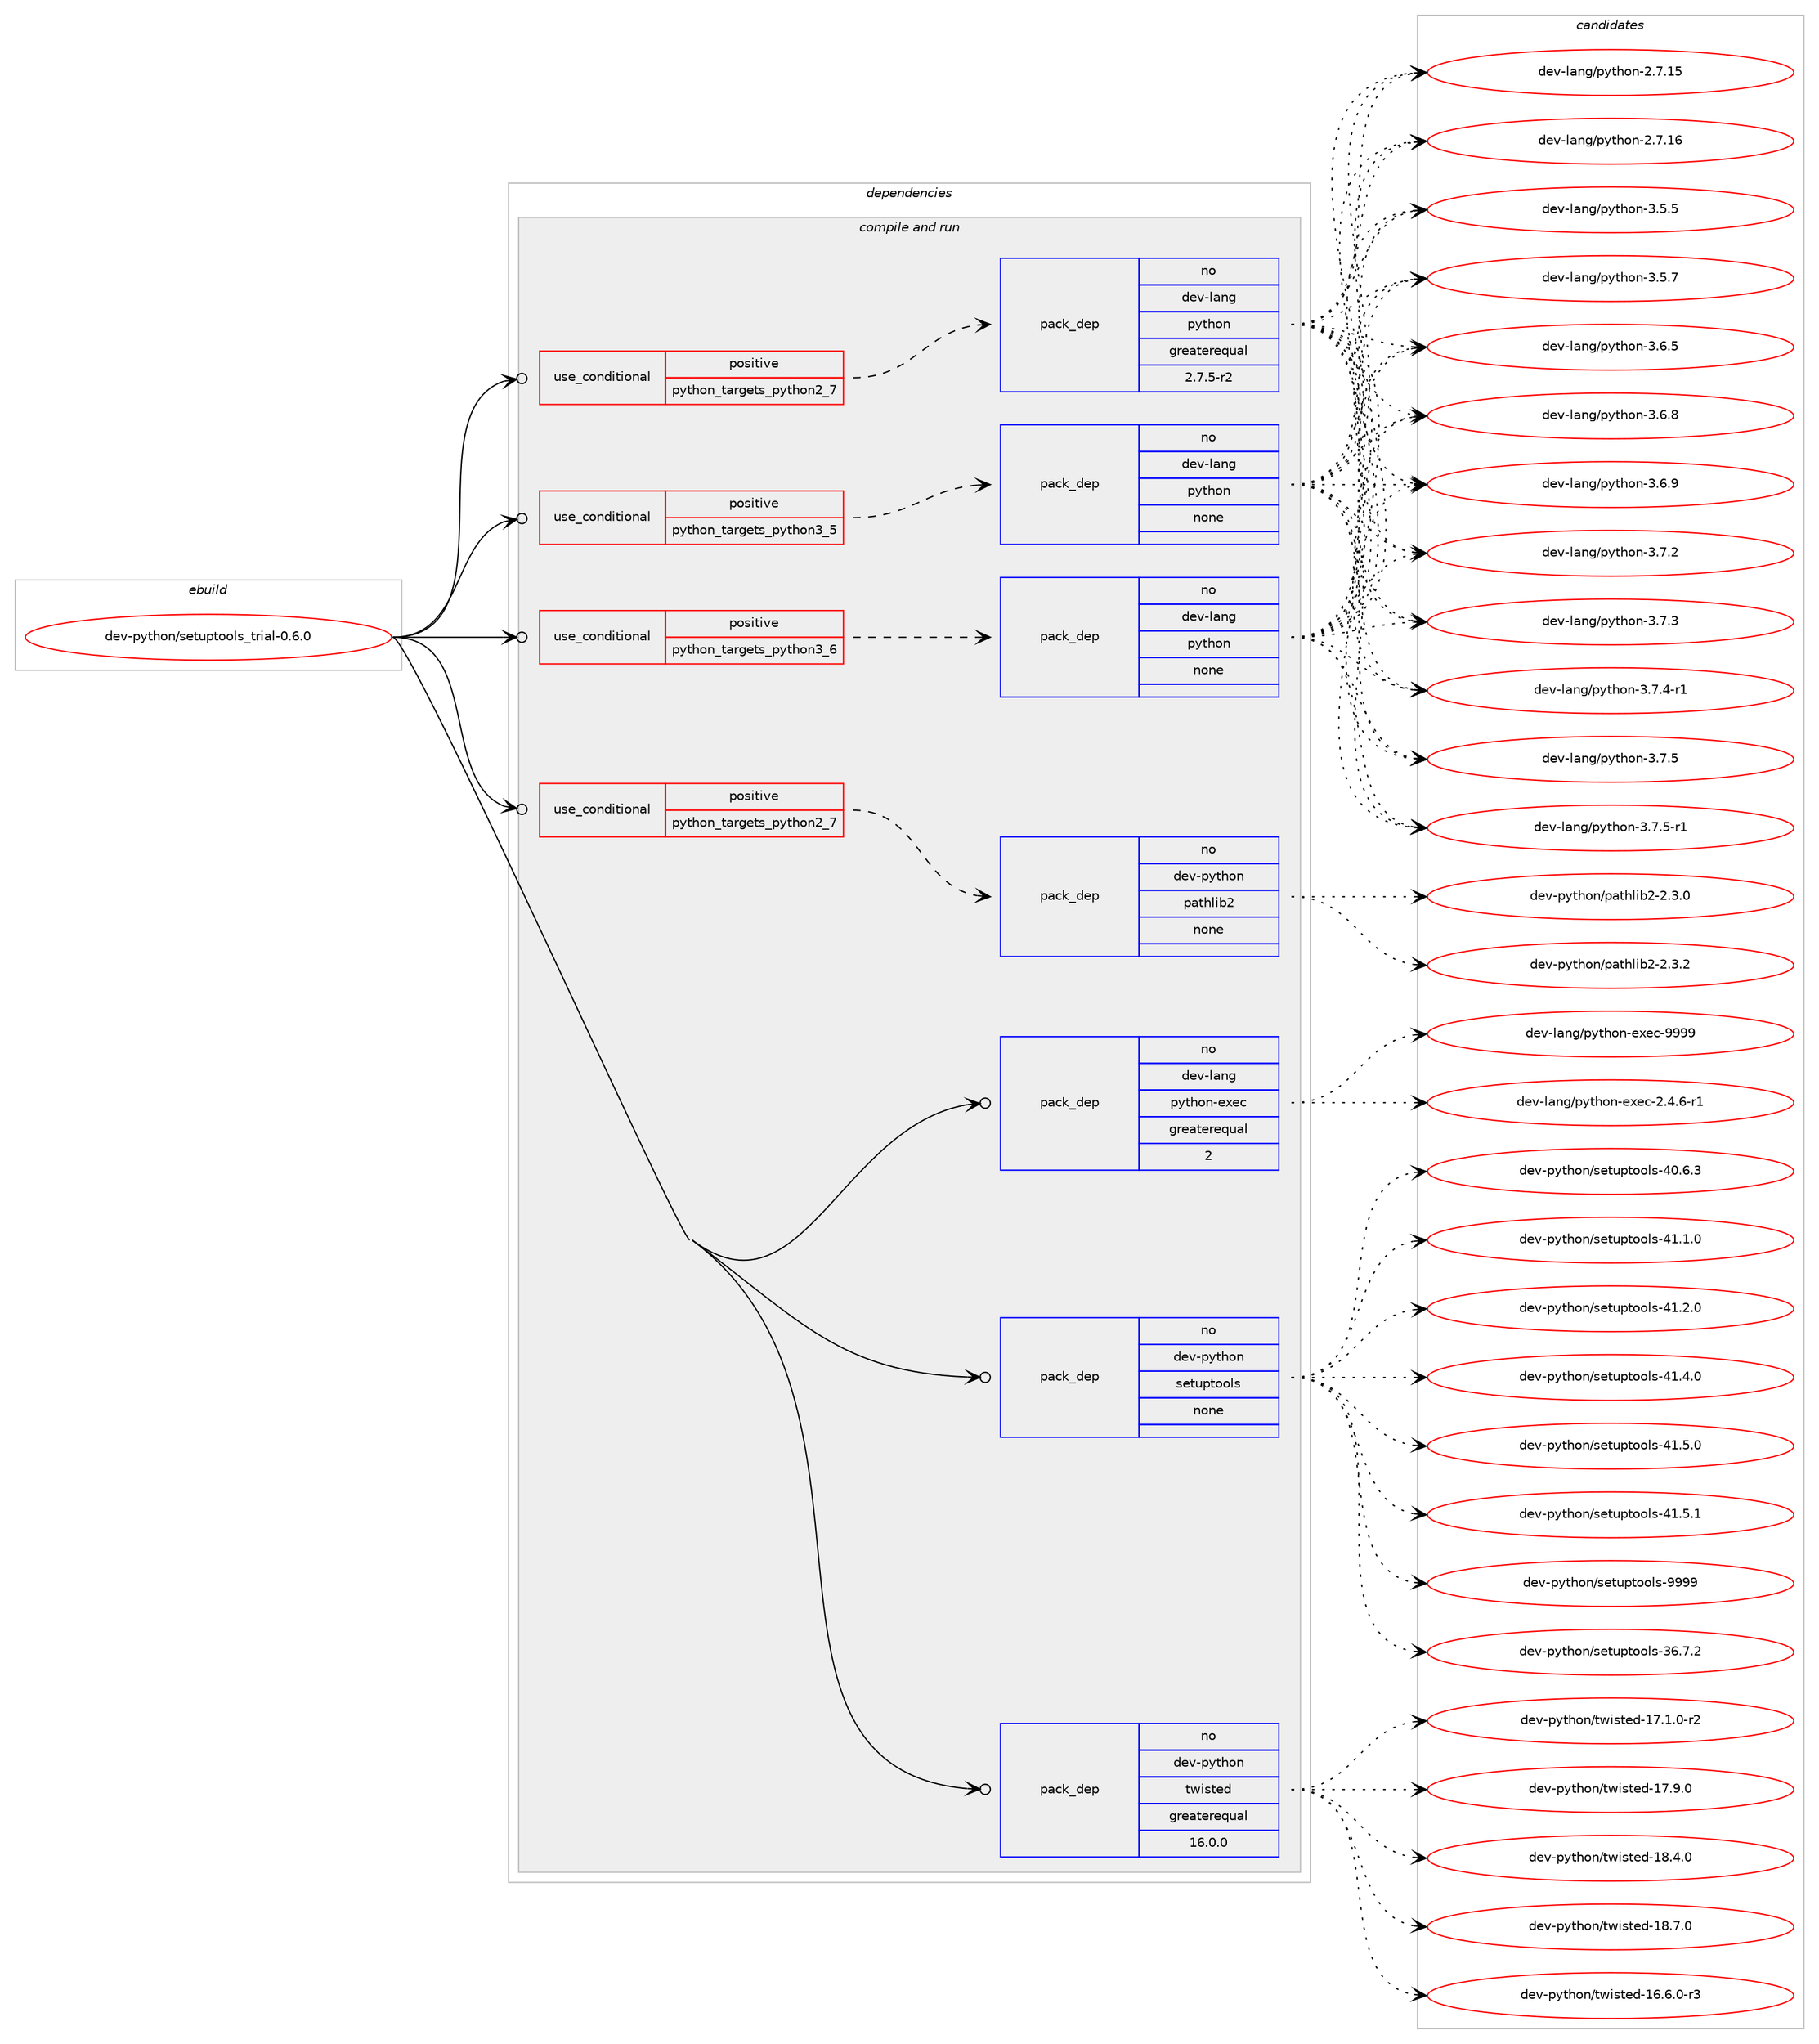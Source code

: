 digraph prolog {

# *************
# Graph options
# *************

newrank=true;
concentrate=true;
compound=true;
graph [rankdir=LR,fontname=Helvetica,fontsize=10,ranksep=1.5];#, ranksep=2.5, nodesep=0.2];
edge  [arrowhead=vee];
node  [fontname=Helvetica,fontsize=10];

# **********
# The ebuild
# **********

subgraph cluster_leftcol {
color=gray;
rank=same;
label=<<i>ebuild</i>>;
id [label="dev-python/setuptools_trial-0.6.0", color=red, width=4, href="../dev-python/setuptools_trial-0.6.0.svg"];
}

# ****************
# The dependencies
# ****************

subgraph cluster_midcol {
color=gray;
label=<<i>dependencies</i>>;
subgraph cluster_compile {
fillcolor="#eeeeee";
style=filled;
label=<<i>compile</i>>;
}
subgraph cluster_compileandrun {
fillcolor="#eeeeee";
style=filled;
label=<<i>compile and run</i>>;
subgraph cond149308 {
dependency637115 [label=<<TABLE BORDER="0" CELLBORDER="1" CELLSPACING="0" CELLPADDING="4"><TR><TD ROWSPAN="3" CELLPADDING="10">use_conditional</TD></TR><TR><TD>positive</TD></TR><TR><TD>python_targets_python2_7</TD></TR></TABLE>>, shape=none, color=red];
subgraph pack475926 {
dependency637116 [label=<<TABLE BORDER="0" CELLBORDER="1" CELLSPACING="0" CELLPADDING="4" WIDTH="220"><TR><TD ROWSPAN="6" CELLPADDING="30">pack_dep</TD></TR><TR><TD WIDTH="110">no</TD></TR><TR><TD>dev-lang</TD></TR><TR><TD>python</TD></TR><TR><TD>greaterequal</TD></TR><TR><TD>2.7.5-r2</TD></TR></TABLE>>, shape=none, color=blue];
}
dependency637115:e -> dependency637116:w [weight=20,style="dashed",arrowhead="vee"];
}
id:e -> dependency637115:w [weight=20,style="solid",arrowhead="odotvee"];
subgraph cond149309 {
dependency637117 [label=<<TABLE BORDER="0" CELLBORDER="1" CELLSPACING="0" CELLPADDING="4"><TR><TD ROWSPAN="3" CELLPADDING="10">use_conditional</TD></TR><TR><TD>positive</TD></TR><TR><TD>python_targets_python2_7</TD></TR></TABLE>>, shape=none, color=red];
subgraph pack475927 {
dependency637118 [label=<<TABLE BORDER="0" CELLBORDER="1" CELLSPACING="0" CELLPADDING="4" WIDTH="220"><TR><TD ROWSPAN="6" CELLPADDING="30">pack_dep</TD></TR><TR><TD WIDTH="110">no</TD></TR><TR><TD>dev-python</TD></TR><TR><TD>pathlib2</TD></TR><TR><TD>none</TD></TR><TR><TD></TD></TR></TABLE>>, shape=none, color=blue];
}
dependency637117:e -> dependency637118:w [weight=20,style="dashed",arrowhead="vee"];
}
id:e -> dependency637117:w [weight=20,style="solid",arrowhead="odotvee"];
subgraph cond149310 {
dependency637119 [label=<<TABLE BORDER="0" CELLBORDER="1" CELLSPACING="0" CELLPADDING="4"><TR><TD ROWSPAN="3" CELLPADDING="10">use_conditional</TD></TR><TR><TD>positive</TD></TR><TR><TD>python_targets_python3_5</TD></TR></TABLE>>, shape=none, color=red];
subgraph pack475928 {
dependency637120 [label=<<TABLE BORDER="0" CELLBORDER="1" CELLSPACING="0" CELLPADDING="4" WIDTH="220"><TR><TD ROWSPAN="6" CELLPADDING="30">pack_dep</TD></TR><TR><TD WIDTH="110">no</TD></TR><TR><TD>dev-lang</TD></TR><TR><TD>python</TD></TR><TR><TD>none</TD></TR><TR><TD></TD></TR></TABLE>>, shape=none, color=blue];
}
dependency637119:e -> dependency637120:w [weight=20,style="dashed",arrowhead="vee"];
}
id:e -> dependency637119:w [weight=20,style="solid",arrowhead="odotvee"];
subgraph cond149311 {
dependency637121 [label=<<TABLE BORDER="0" CELLBORDER="1" CELLSPACING="0" CELLPADDING="4"><TR><TD ROWSPAN="3" CELLPADDING="10">use_conditional</TD></TR><TR><TD>positive</TD></TR><TR><TD>python_targets_python3_6</TD></TR></TABLE>>, shape=none, color=red];
subgraph pack475929 {
dependency637122 [label=<<TABLE BORDER="0" CELLBORDER="1" CELLSPACING="0" CELLPADDING="4" WIDTH="220"><TR><TD ROWSPAN="6" CELLPADDING="30">pack_dep</TD></TR><TR><TD WIDTH="110">no</TD></TR><TR><TD>dev-lang</TD></TR><TR><TD>python</TD></TR><TR><TD>none</TD></TR><TR><TD></TD></TR></TABLE>>, shape=none, color=blue];
}
dependency637121:e -> dependency637122:w [weight=20,style="dashed",arrowhead="vee"];
}
id:e -> dependency637121:w [weight=20,style="solid",arrowhead="odotvee"];
subgraph pack475930 {
dependency637123 [label=<<TABLE BORDER="0" CELLBORDER="1" CELLSPACING="0" CELLPADDING="4" WIDTH="220"><TR><TD ROWSPAN="6" CELLPADDING="30">pack_dep</TD></TR><TR><TD WIDTH="110">no</TD></TR><TR><TD>dev-lang</TD></TR><TR><TD>python-exec</TD></TR><TR><TD>greaterequal</TD></TR><TR><TD>2</TD></TR></TABLE>>, shape=none, color=blue];
}
id:e -> dependency637123:w [weight=20,style="solid",arrowhead="odotvee"];
subgraph pack475931 {
dependency637124 [label=<<TABLE BORDER="0" CELLBORDER="1" CELLSPACING="0" CELLPADDING="4" WIDTH="220"><TR><TD ROWSPAN="6" CELLPADDING="30">pack_dep</TD></TR><TR><TD WIDTH="110">no</TD></TR><TR><TD>dev-python</TD></TR><TR><TD>setuptools</TD></TR><TR><TD>none</TD></TR><TR><TD></TD></TR></TABLE>>, shape=none, color=blue];
}
id:e -> dependency637124:w [weight=20,style="solid",arrowhead="odotvee"];
subgraph pack475932 {
dependency637125 [label=<<TABLE BORDER="0" CELLBORDER="1" CELLSPACING="0" CELLPADDING="4" WIDTH="220"><TR><TD ROWSPAN="6" CELLPADDING="30">pack_dep</TD></TR><TR><TD WIDTH="110">no</TD></TR><TR><TD>dev-python</TD></TR><TR><TD>twisted</TD></TR><TR><TD>greaterequal</TD></TR><TR><TD>16.0.0</TD></TR></TABLE>>, shape=none, color=blue];
}
id:e -> dependency637125:w [weight=20,style="solid",arrowhead="odotvee"];
}
subgraph cluster_run {
fillcolor="#eeeeee";
style=filled;
label=<<i>run</i>>;
}
}

# **************
# The candidates
# **************

subgraph cluster_choices {
rank=same;
color=gray;
label=<<i>candidates</i>>;

subgraph choice475926 {
color=black;
nodesep=1;
choice10010111845108971101034711212111610411111045504655464953 [label="dev-lang/python-2.7.15", color=red, width=4,href="../dev-lang/python-2.7.15.svg"];
choice10010111845108971101034711212111610411111045504655464954 [label="dev-lang/python-2.7.16", color=red, width=4,href="../dev-lang/python-2.7.16.svg"];
choice100101118451089711010347112121116104111110455146534653 [label="dev-lang/python-3.5.5", color=red, width=4,href="../dev-lang/python-3.5.5.svg"];
choice100101118451089711010347112121116104111110455146534655 [label="dev-lang/python-3.5.7", color=red, width=4,href="../dev-lang/python-3.5.7.svg"];
choice100101118451089711010347112121116104111110455146544653 [label="dev-lang/python-3.6.5", color=red, width=4,href="../dev-lang/python-3.6.5.svg"];
choice100101118451089711010347112121116104111110455146544656 [label="dev-lang/python-3.6.8", color=red, width=4,href="../dev-lang/python-3.6.8.svg"];
choice100101118451089711010347112121116104111110455146544657 [label="dev-lang/python-3.6.9", color=red, width=4,href="../dev-lang/python-3.6.9.svg"];
choice100101118451089711010347112121116104111110455146554650 [label="dev-lang/python-3.7.2", color=red, width=4,href="../dev-lang/python-3.7.2.svg"];
choice100101118451089711010347112121116104111110455146554651 [label="dev-lang/python-3.7.3", color=red, width=4,href="../dev-lang/python-3.7.3.svg"];
choice1001011184510897110103471121211161041111104551465546524511449 [label="dev-lang/python-3.7.4-r1", color=red, width=4,href="../dev-lang/python-3.7.4-r1.svg"];
choice100101118451089711010347112121116104111110455146554653 [label="dev-lang/python-3.7.5", color=red, width=4,href="../dev-lang/python-3.7.5.svg"];
choice1001011184510897110103471121211161041111104551465546534511449 [label="dev-lang/python-3.7.5-r1", color=red, width=4,href="../dev-lang/python-3.7.5-r1.svg"];
dependency637116:e -> choice10010111845108971101034711212111610411111045504655464953:w [style=dotted,weight="100"];
dependency637116:e -> choice10010111845108971101034711212111610411111045504655464954:w [style=dotted,weight="100"];
dependency637116:e -> choice100101118451089711010347112121116104111110455146534653:w [style=dotted,weight="100"];
dependency637116:e -> choice100101118451089711010347112121116104111110455146534655:w [style=dotted,weight="100"];
dependency637116:e -> choice100101118451089711010347112121116104111110455146544653:w [style=dotted,weight="100"];
dependency637116:e -> choice100101118451089711010347112121116104111110455146544656:w [style=dotted,weight="100"];
dependency637116:e -> choice100101118451089711010347112121116104111110455146544657:w [style=dotted,weight="100"];
dependency637116:e -> choice100101118451089711010347112121116104111110455146554650:w [style=dotted,weight="100"];
dependency637116:e -> choice100101118451089711010347112121116104111110455146554651:w [style=dotted,weight="100"];
dependency637116:e -> choice1001011184510897110103471121211161041111104551465546524511449:w [style=dotted,weight="100"];
dependency637116:e -> choice100101118451089711010347112121116104111110455146554653:w [style=dotted,weight="100"];
dependency637116:e -> choice1001011184510897110103471121211161041111104551465546534511449:w [style=dotted,weight="100"];
}
subgraph choice475927 {
color=black;
nodesep=1;
choice1001011184511212111610411111047112971161041081059850455046514648 [label="dev-python/pathlib2-2.3.0", color=red, width=4,href="../dev-python/pathlib2-2.3.0.svg"];
choice1001011184511212111610411111047112971161041081059850455046514650 [label="dev-python/pathlib2-2.3.2", color=red, width=4,href="../dev-python/pathlib2-2.3.2.svg"];
dependency637118:e -> choice1001011184511212111610411111047112971161041081059850455046514648:w [style=dotted,weight="100"];
dependency637118:e -> choice1001011184511212111610411111047112971161041081059850455046514650:w [style=dotted,weight="100"];
}
subgraph choice475928 {
color=black;
nodesep=1;
choice10010111845108971101034711212111610411111045504655464953 [label="dev-lang/python-2.7.15", color=red, width=4,href="../dev-lang/python-2.7.15.svg"];
choice10010111845108971101034711212111610411111045504655464954 [label="dev-lang/python-2.7.16", color=red, width=4,href="../dev-lang/python-2.7.16.svg"];
choice100101118451089711010347112121116104111110455146534653 [label="dev-lang/python-3.5.5", color=red, width=4,href="../dev-lang/python-3.5.5.svg"];
choice100101118451089711010347112121116104111110455146534655 [label="dev-lang/python-3.5.7", color=red, width=4,href="../dev-lang/python-3.5.7.svg"];
choice100101118451089711010347112121116104111110455146544653 [label="dev-lang/python-3.6.5", color=red, width=4,href="../dev-lang/python-3.6.5.svg"];
choice100101118451089711010347112121116104111110455146544656 [label="dev-lang/python-3.6.8", color=red, width=4,href="../dev-lang/python-3.6.8.svg"];
choice100101118451089711010347112121116104111110455146544657 [label="dev-lang/python-3.6.9", color=red, width=4,href="../dev-lang/python-3.6.9.svg"];
choice100101118451089711010347112121116104111110455146554650 [label="dev-lang/python-3.7.2", color=red, width=4,href="../dev-lang/python-3.7.2.svg"];
choice100101118451089711010347112121116104111110455146554651 [label="dev-lang/python-3.7.3", color=red, width=4,href="../dev-lang/python-3.7.3.svg"];
choice1001011184510897110103471121211161041111104551465546524511449 [label="dev-lang/python-3.7.4-r1", color=red, width=4,href="../dev-lang/python-3.7.4-r1.svg"];
choice100101118451089711010347112121116104111110455146554653 [label="dev-lang/python-3.7.5", color=red, width=4,href="../dev-lang/python-3.7.5.svg"];
choice1001011184510897110103471121211161041111104551465546534511449 [label="dev-lang/python-3.7.5-r1", color=red, width=4,href="../dev-lang/python-3.7.5-r1.svg"];
dependency637120:e -> choice10010111845108971101034711212111610411111045504655464953:w [style=dotted,weight="100"];
dependency637120:e -> choice10010111845108971101034711212111610411111045504655464954:w [style=dotted,weight="100"];
dependency637120:e -> choice100101118451089711010347112121116104111110455146534653:w [style=dotted,weight="100"];
dependency637120:e -> choice100101118451089711010347112121116104111110455146534655:w [style=dotted,weight="100"];
dependency637120:e -> choice100101118451089711010347112121116104111110455146544653:w [style=dotted,weight="100"];
dependency637120:e -> choice100101118451089711010347112121116104111110455146544656:w [style=dotted,weight="100"];
dependency637120:e -> choice100101118451089711010347112121116104111110455146544657:w [style=dotted,weight="100"];
dependency637120:e -> choice100101118451089711010347112121116104111110455146554650:w [style=dotted,weight="100"];
dependency637120:e -> choice100101118451089711010347112121116104111110455146554651:w [style=dotted,weight="100"];
dependency637120:e -> choice1001011184510897110103471121211161041111104551465546524511449:w [style=dotted,weight="100"];
dependency637120:e -> choice100101118451089711010347112121116104111110455146554653:w [style=dotted,weight="100"];
dependency637120:e -> choice1001011184510897110103471121211161041111104551465546534511449:w [style=dotted,weight="100"];
}
subgraph choice475929 {
color=black;
nodesep=1;
choice10010111845108971101034711212111610411111045504655464953 [label="dev-lang/python-2.7.15", color=red, width=4,href="../dev-lang/python-2.7.15.svg"];
choice10010111845108971101034711212111610411111045504655464954 [label="dev-lang/python-2.7.16", color=red, width=4,href="../dev-lang/python-2.7.16.svg"];
choice100101118451089711010347112121116104111110455146534653 [label="dev-lang/python-3.5.5", color=red, width=4,href="../dev-lang/python-3.5.5.svg"];
choice100101118451089711010347112121116104111110455146534655 [label="dev-lang/python-3.5.7", color=red, width=4,href="../dev-lang/python-3.5.7.svg"];
choice100101118451089711010347112121116104111110455146544653 [label="dev-lang/python-3.6.5", color=red, width=4,href="../dev-lang/python-3.6.5.svg"];
choice100101118451089711010347112121116104111110455146544656 [label="dev-lang/python-3.6.8", color=red, width=4,href="../dev-lang/python-3.6.8.svg"];
choice100101118451089711010347112121116104111110455146544657 [label="dev-lang/python-3.6.9", color=red, width=4,href="../dev-lang/python-3.6.9.svg"];
choice100101118451089711010347112121116104111110455146554650 [label="dev-lang/python-3.7.2", color=red, width=4,href="../dev-lang/python-3.7.2.svg"];
choice100101118451089711010347112121116104111110455146554651 [label="dev-lang/python-3.7.3", color=red, width=4,href="../dev-lang/python-3.7.3.svg"];
choice1001011184510897110103471121211161041111104551465546524511449 [label="dev-lang/python-3.7.4-r1", color=red, width=4,href="../dev-lang/python-3.7.4-r1.svg"];
choice100101118451089711010347112121116104111110455146554653 [label="dev-lang/python-3.7.5", color=red, width=4,href="../dev-lang/python-3.7.5.svg"];
choice1001011184510897110103471121211161041111104551465546534511449 [label="dev-lang/python-3.7.5-r1", color=red, width=4,href="../dev-lang/python-3.7.5-r1.svg"];
dependency637122:e -> choice10010111845108971101034711212111610411111045504655464953:w [style=dotted,weight="100"];
dependency637122:e -> choice10010111845108971101034711212111610411111045504655464954:w [style=dotted,weight="100"];
dependency637122:e -> choice100101118451089711010347112121116104111110455146534653:w [style=dotted,weight="100"];
dependency637122:e -> choice100101118451089711010347112121116104111110455146534655:w [style=dotted,weight="100"];
dependency637122:e -> choice100101118451089711010347112121116104111110455146544653:w [style=dotted,weight="100"];
dependency637122:e -> choice100101118451089711010347112121116104111110455146544656:w [style=dotted,weight="100"];
dependency637122:e -> choice100101118451089711010347112121116104111110455146544657:w [style=dotted,weight="100"];
dependency637122:e -> choice100101118451089711010347112121116104111110455146554650:w [style=dotted,weight="100"];
dependency637122:e -> choice100101118451089711010347112121116104111110455146554651:w [style=dotted,weight="100"];
dependency637122:e -> choice1001011184510897110103471121211161041111104551465546524511449:w [style=dotted,weight="100"];
dependency637122:e -> choice100101118451089711010347112121116104111110455146554653:w [style=dotted,weight="100"];
dependency637122:e -> choice1001011184510897110103471121211161041111104551465546534511449:w [style=dotted,weight="100"];
}
subgraph choice475930 {
color=black;
nodesep=1;
choice10010111845108971101034711212111610411111045101120101994550465246544511449 [label="dev-lang/python-exec-2.4.6-r1", color=red, width=4,href="../dev-lang/python-exec-2.4.6-r1.svg"];
choice10010111845108971101034711212111610411111045101120101994557575757 [label="dev-lang/python-exec-9999", color=red, width=4,href="../dev-lang/python-exec-9999.svg"];
dependency637123:e -> choice10010111845108971101034711212111610411111045101120101994550465246544511449:w [style=dotted,weight="100"];
dependency637123:e -> choice10010111845108971101034711212111610411111045101120101994557575757:w [style=dotted,weight="100"];
}
subgraph choice475931 {
color=black;
nodesep=1;
choice100101118451121211161041111104711510111611711211611111110811545515446554650 [label="dev-python/setuptools-36.7.2", color=red, width=4,href="../dev-python/setuptools-36.7.2.svg"];
choice100101118451121211161041111104711510111611711211611111110811545524846544651 [label="dev-python/setuptools-40.6.3", color=red, width=4,href="../dev-python/setuptools-40.6.3.svg"];
choice100101118451121211161041111104711510111611711211611111110811545524946494648 [label="dev-python/setuptools-41.1.0", color=red, width=4,href="../dev-python/setuptools-41.1.0.svg"];
choice100101118451121211161041111104711510111611711211611111110811545524946504648 [label="dev-python/setuptools-41.2.0", color=red, width=4,href="../dev-python/setuptools-41.2.0.svg"];
choice100101118451121211161041111104711510111611711211611111110811545524946524648 [label="dev-python/setuptools-41.4.0", color=red, width=4,href="../dev-python/setuptools-41.4.0.svg"];
choice100101118451121211161041111104711510111611711211611111110811545524946534648 [label="dev-python/setuptools-41.5.0", color=red, width=4,href="../dev-python/setuptools-41.5.0.svg"];
choice100101118451121211161041111104711510111611711211611111110811545524946534649 [label="dev-python/setuptools-41.5.1", color=red, width=4,href="../dev-python/setuptools-41.5.1.svg"];
choice10010111845112121116104111110471151011161171121161111111081154557575757 [label="dev-python/setuptools-9999", color=red, width=4,href="../dev-python/setuptools-9999.svg"];
dependency637124:e -> choice100101118451121211161041111104711510111611711211611111110811545515446554650:w [style=dotted,weight="100"];
dependency637124:e -> choice100101118451121211161041111104711510111611711211611111110811545524846544651:w [style=dotted,weight="100"];
dependency637124:e -> choice100101118451121211161041111104711510111611711211611111110811545524946494648:w [style=dotted,weight="100"];
dependency637124:e -> choice100101118451121211161041111104711510111611711211611111110811545524946504648:w [style=dotted,weight="100"];
dependency637124:e -> choice100101118451121211161041111104711510111611711211611111110811545524946524648:w [style=dotted,weight="100"];
dependency637124:e -> choice100101118451121211161041111104711510111611711211611111110811545524946534648:w [style=dotted,weight="100"];
dependency637124:e -> choice100101118451121211161041111104711510111611711211611111110811545524946534649:w [style=dotted,weight="100"];
dependency637124:e -> choice10010111845112121116104111110471151011161171121161111111081154557575757:w [style=dotted,weight="100"];
}
subgraph choice475932 {
color=black;
nodesep=1;
choice1001011184511212111610411111047116119105115116101100454954465446484511451 [label="dev-python/twisted-16.6.0-r3", color=red, width=4,href="../dev-python/twisted-16.6.0-r3.svg"];
choice1001011184511212111610411111047116119105115116101100454955464946484511450 [label="dev-python/twisted-17.1.0-r2", color=red, width=4,href="../dev-python/twisted-17.1.0-r2.svg"];
choice100101118451121211161041111104711611910511511610110045495546574648 [label="dev-python/twisted-17.9.0", color=red, width=4,href="../dev-python/twisted-17.9.0.svg"];
choice100101118451121211161041111104711611910511511610110045495646524648 [label="dev-python/twisted-18.4.0", color=red, width=4,href="../dev-python/twisted-18.4.0.svg"];
choice100101118451121211161041111104711611910511511610110045495646554648 [label="dev-python/twisted-18.7.0", color=red, width=4,href="../dev-python/twisted-18.7.0.svg"];
dependency637125:e -> choice1001011184511212111610411111047116119105115116101100454954465446484511451:w [style=dotted,weight="100"];
dependency637125:e -> choice1001011184511212111610411111047116119105115116101100454955464946484511450:w [style=dotted,weight="100"];
dependency637125:e -> choice100101118451121211161041111104711611910511511610110045495546574648:w [style=dotted,weight="100"];
dependency637125:e -> choice100101118451121211161041111104711611910511511610110045495646524648:w [style=dotted,weight="100"];
dependency637125:e -> choice100101118451121211161041111104711611910511511610110045495646554648:w [style=dotted,weight="100"];
}
}

}
